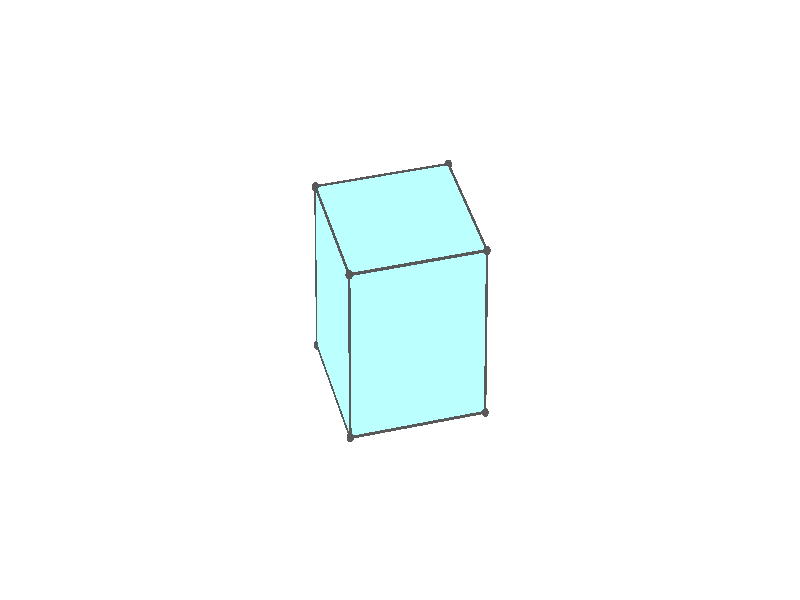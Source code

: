 #version 3.7;
global_settings{assumed_gamma 1.0}
camera{perspective location <18.750000000000000000000000, 10.825317547305481014063844, 12.499999999999996447286321> right <0.133333333333333331482962, -0.230940107675850353485814, -0.000000000000000000000000> up <-0.064951905283832905846353, -0.037499999999999998612221, 0.129903810567665811692706> direction <0.750000000000000111022302, 0.433012701892219298294151, 0.499999999999999944488849> sky <-0.433012701892219298294151, -0.249999999999999944488849, 0.866025403784438707610605> look_at <18.000000000000000000000000, 10.392304845413262270881205, 11.999999999999996447286321>}
light_source{<18.750000000000000000000000, 10.825317547305481014063844, 12.499999999999996447286321> rgb<1.0,1.0,1.0>}
background{rgb<1,1,1>}
union{union{object{union{sphere{<0.000000000000000049995996, 0.816496580927725923437777, -0.570966545851891327245653>,0.029999999999999998889777}sphere{<-0.816496580927725923437777, 0.000000000000000099991992, -0.570966545851891327245653>,0.029999999999999998889777}sphere{<-0.000000000000000149987989, -0.816496580927725923437777, -0.570966545851891327245653>,0.029999999999999998889777}sphere{<0.816496580927725923437777, -0.000000000000000199983985, -0.570966545851891327245653>,0.029999999999999998889777}} pigment{rgb<0.1,0.1,0.1>}}object{union{cylinder{<0.000000000000000049995996, 0.816496580927725923437777, -0.570966545851891327245653>,<-0.816496580927725923437777, 0.000000000000000099991992, -0.570966545851891327245653>,0.010000000000000000208167}cylinder{<-0.816496580927725923437777, 0.000000000000000099991992, -0.570966545851891327245653>,<-0.000000000000000149987989, -0.816496580927725923437777, -0.570966545851891327245653>,0.010000000000000000208167}cylinder{<-0.000000000000000149987989, -0.816496580927725923437777, -0.570966545851891327245653>,<0.816496580927725923437777, -0.000000000000000199983985, -0.570966545851891327245653>,0.010000000000000000208167}cylinder{<0.816496580927725923437777, -0.000000000000000199983985, -0.570966545851891327245653>,<0.000000000000000049995996, 0.816496580927725923437777, -0.570966545851891327245653>,0.010000000000000000208167}} pigment{rgb<0.1,0.1,0.1>}}object{polygon{4.000000000000000000000000,<0.000000000000000049995996, 0.816496580927725923437777, -0.570966545851891327245653>,<-0.816496580927725923437777, 0.000000000000000099991992, -0.570966545851891327245653>,<-0.000000000000000149987989, -0.816496580927725923437777, -0.570966545851891327245653>,<0.816496580927725923437777, -0.000000000000000199983985, -0.570966545851891327245653>} pigment{rgbft<0.5,1.0,1.0,0.1,0.1>}}}union{object{union{sphere{<0.000000000000000111022302, 0.816496580927726034460079, -0.570966545851891549290258>,0.029999999999999998889777}sphere{<-0.816496580927726034460079, -0.000000000000000055511151, -0.570966545851891549290258>,0.029999999999999998889777}sphere{<-0.816547048106923245569533, 0.000050467179196878042546, 0.583733990321648743559990>,0.029999999999999998889777}sphere{<-0.000050467179197044576000, 0.816547048106923023524928, 0.583733990321648965604595>,0.029999999999999998889777}} pigment{rgb<0.1,0.1,0.1>}}object{union{cylinder{<0.000000000000000111022302, 0.816496580927726034460079, -0.570966545851891549290258>,<-0.816496580927726034460079, -0.000000000000000055511151, -0.570966545851891549290258>,0.010000000000000000208167}cylinder{<-0.816496580927726034460079, -0.000000000000000055511151, -0.570966545851891549290258>,<-0.816547048106923245569533, 0.000050467179196878042546, 0.583733990321648743559990>,0.010000000000000000208167}cylinder{<-0.816547048106923245569533, 0.000050467179196878042546, 0.583733990321648743559990>,<-0.000050467179197044576000, 0.816547048106923023524928, 0.583733990321648965604595>,0.010000000000000000208167}cylinder{<-0.000050467179197044576000, 0.816547048106923023524928, 0.583733990321648965604595>,<0.000000000000000111022302, 0.816496580927726034460079, -0.570966545851891549290258>,0.010000000000000000208167}} pigment{rgb<0.1,0.1,0.1>}}object{polygon{4.000000000000000000000000,<0.000000000000000111022302, 0.816496580927726034460079, -0.570966545851891549290258>,<-0.816496580927726034460079, -0.000000000000000055511151, -0.570966545851891549290258>,<-0.816547048106923245569533, 0.000050467179196878042546, 0.583733990321648743559990>,<-0.000050467179197044576000, 0.816547048106923023524928, 0.583733990321648965604595>} pigment{rgbft<0.5,1.0,1.0,0.1,0.1>}}}union{object{union{sphere{<0.816446107509835039550694, 0.000050473417890661842478, 0.583876733059926378288651>,0.029999999999999998889777}sphere{<-0.000050473417891050420536, -0.816446107509835039550694, 0.583876733059926156244046>,0.029999999999999998889777}sphere{<-0.816547048106923134547230, 0.000050467179196878042546, 0.583733990321648743559990>,0.029999999999999998889777}sphere{<-0.000050467179197100087151, 0.816547048106923023524928, 0.583733990321648965604595>,0.029999999999999998889777}} pigment{rgb<0.1,0.1,0.1>}}object{union{cylinder{<0.816446107509835039550694, 0.000050473417890661842478, 0.583876733059926378288651>,<-0.000050473417891050420536, -0.816446107509835039550694, 0.583876733059926156244046>,0.010000000000000000208167}cylinder{<-0.000050473417891050420536, -0.816446107509835039550694, 0.583876733059926156244046>,<-0.816547048106923134547230, 0.000050467179196878042546, 0.583733990321648743559990>,0.010000000000000000208167}cylinder{<-0.816547048106923134547230, 0.000050467179196878042546, 0.583733990321648743559990>,<-0.000050467179197100087151, 0.816547048106923023524928, 0.583733990321648965604595>,0.010000000000000000208167}cylinder{<-0.000050467179197100087151, 0.816547048106923023524928, 0.583733990321648965604595>,<0.816446107509835039550694, 0.000050473417890661842478, 0.583876733059926378288651>,0.010000000000000000208167}} pigment{rgb<0.1,0.1,0.1>}}object{polygon{4.000000000000000000000000,<0.816446107509835039550694, 0.000050473417890661842478, 0.583876733059926378288651>,<-0.000050473417891050420536, -0.816446107509835039550694, 0.583876733059926156244046>,<-0.816547048106923134547230, 0.000050467179196878042546, 0.583733990321648743559990>,<-0.000050467179197100087151, 0.816547048106923023524928, 0.583733990321648965604595>} pigment{rgbft<0.5,1.0,1.0,0.1,0.1>}}}union{object{union{sphere{<-0.816547048106922912502625, -0.000050467179196767020244, 0.583733990321648410493083>,0.029999999999999998889777}sphere{<-0.816496580927725923437777, 0.000000000000000111022302, -0.570966545851891438267955>,0.029999999999999998889777}sphere{<-0.000000000000000055511151, -0.816496580927726034460079, -0.570966545851891327245653>,0.029999999999999998889777}sphere{<-0.000050467179196878042546, -0.816547048106923023524928, 0.583733990321648632537688>,0.029999999999999998889777}} pigment{rgb<0.1,0.1,0.1>}}object{union{cylinder{<-0.816547048106922912502625, -0.000050467179196767020244, 0.583733990321648410493083>,<-0.816496580927725923437777, 0.000000000000000111022302, -0.570966545851891438267955>,0.010000000000000000208167}cylinder{<-0.816496580927725923437777, 0.000000000000000111022302, -0.570966545851891438267955>,<-0.000000000000000055511151, -0.816496580927726034460079, -0.570966545851891327245653>,0.010000000000000000208167}cylinder{<-0.000000000000000055511151, -0.816496580927726034460079, -0.570966545851891327245653>,<-0.000050467179196878042546, -0.816547048106923023524928, 0.583733990321648632537688>,0.010000000000000000208167}cylinder{<-0.000050467179196878042546, -0.816547048106923023524928, 0.583733990321648632537688>,<-0.816547048106922912502625, -0.000050467179196767020244, 0.583733990321648410493083>,0.010000000000000000208167}} pigment{rgb<0.1,0.1,0.1>}}object{polygon{4.000000000000000000000000,<-0.816547048106922912502625, -0.000050467179196767020244, 0.583733990321648410493083>,<-0.816496580927725923437777, 0.000000000000000111022302, -0.570966545851891438267955>,<-0.000000000000000055511151, -0.816496580927726034460079, -0.570966545851891327245653>,<-0.000050467179196878042546, -0.816547048106923023524928, 0.583733990321648632537688>} pigment{rgbft<0.5,1.0,1.0,0.1,0.1>}}}union{object{union{sphere{<0.816496577808379364604718, -0.000100937477740459415195, 0.583805361690787338879716>,0.029999999999999998889777}sphere{<0.816547044987576020602660, -0.000050470298543581338768, -0.570895174482753176015137>,0.029999999999999998889777}sphere{<-0.000000000000000055504375, -0.816496580927726145482382, -0.570966545851891549290258>,0.029999999999999998889777}sphere{<-0.000050467179196878062875, -0.816547048106923023524928, 0.583733990321648965604595>,0.029999999999999998889777}} pigment{rgb<0.1,0.1,0.1>}}object{union{cylinder{<0.816496577808379364604718, -0.000100937477740459415195, 0.583805361690787338879716>,<0.816547044987576020602660, -0.000050470298543581338768, -0.570895174482753176015137>,0.010000000000000000208167}cylinder{<0.816547044987576020602660, -0.000050470298543581338768, -0.570895174482753176015137>,<-0.000000000000000055504375, -0.816496580927726145482382, -0.570966545851891549290258>,0.010000000000000000208167}cylinder{<-0.000000000000000055504375, -0.816496580927726145482382, -0.570966545851891549290258>,<-0.000050467179196878062875, -0.816547048106923023524928, 0.583733990321648965604595>,0.010000000000000000208167}cylinder{<-0.000050467179196878062875, -0.816547048106923023524928, 0.583733990321648965604595>,<0.816496577808379364604718, -0.000100937477740459415195, 0.583805361690787338879716>,0.010000000000000000208167}} pigment{rgb<0.1,0.1,0.1>}}object{polygon{4.000000000000000000000000,<0.816496577808379364604718, -0.000100937477740459415195, 0.583805361690787338879716>,<0.816547044987576020602660, -0.000050470298543581338768, -0.570895174482753176015137>,<-0.000000000000000055504375, -0.816496580927726145482382, -0.570966545851891549290258>,<-0.000050467179196878062875, -0.816547048106923023524928, 0.583733990321648965604595>} pigment{rgbft<0.5,1.0,1.0,0.1,0.1>}}}union{object{union{sphere{<0.816496577808379364604718, -0.000100937477740459415195, 0.583805361690787338879716>,0.029999999999999998889777}sphere{<0.816547044987575909580357, -0.000050470298543581352320, -0.570895174482753287037440>,0.029999999999999998889777}sphere{<0.000151404656551060591129, 0.816547038748496434301671, -0.570895165659907277699858>,0.029999999999999998889777}sphere{<0.000100937477354238032629, 0.816496571569299556259125, 0.583805370513633348217297>,0.029999999999999998889777}} pigment{rgb<0.1,0.1,0.1>}}object{union{cylinder{<0.816496577808379364604718, -0.000100937477740459415195, 0.583805361690787338879716>,<0.816547044987575909580357, -0.000050470298543581352320, -0.570895174482753287037440>,0.010000000000000000208167}cylinder{<0.816547044987575909580357, -0.000050470298543581352320, -0.570895174482753287037440>,<0.000151404656551060591129, 0.816547038748496434301671, -0.570895165659907277699858>,0.010000000000000000208167}cylinder{<0.000151404656551060591129, 0.816547038748496434301671, -0.570895165659907277699858>,<0.000100937477354238032629, 0.816496571569299556259125, 0.583805370513633348217297>,0.010000000000000000208167}cylinder{<0.000100937477354238032629, 0.816496571569299556259125, 0.583805370513633348217297>,<0.816496577808379364604718, -0.000100937477740459415195, 0.583805361690787338879716>,0.010000000000000000208167}} pigment{rgb<0.1,0.1,0.1>}}object{polygon{4.000000000000000000000000,<0.816496577808379364604718, -0.000100937477740459415195, 0.583805361690787338879716>,<0.816547044987575909580357, -0.000050470298543581352320, -0.570895174482753287037440>,<0.000151404656551060591129, 0.816547038748496434301671, -0.570895165659907277699858>,<0.000100937477354238032629, 0.816496571569299556259125, 0.583805370513633348217297>} pigment{rgbft<0.5,1.0,1.0,0.1,0.1>}}}}
